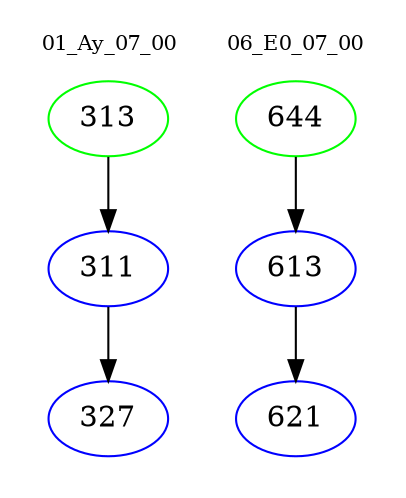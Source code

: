 digraph{
subgraph cluster_0 {
color = white
label = "01_Ay_07_00";
fontsize=10;
T0_313 [label="313", color="green"]
T0_313 -> T0_311 [color="black"]
T0_311 [label="311", color="blue"]
T0_311 -> T0_327 [color="black"]
T0_327 [label="327", color="blue"]
}
subgraph cluster_1 {
color = white
label = "06_E0_07_00";
fontsize=10;
T1_644 [label="644", color="green"]
T1_644 -> T1_613 [color="black"]
T1_613 [label="613", color="blue"]
T1_613 -> T1_621 [color="black"]
T1_621 [label="621", color="blue"]
}
}
